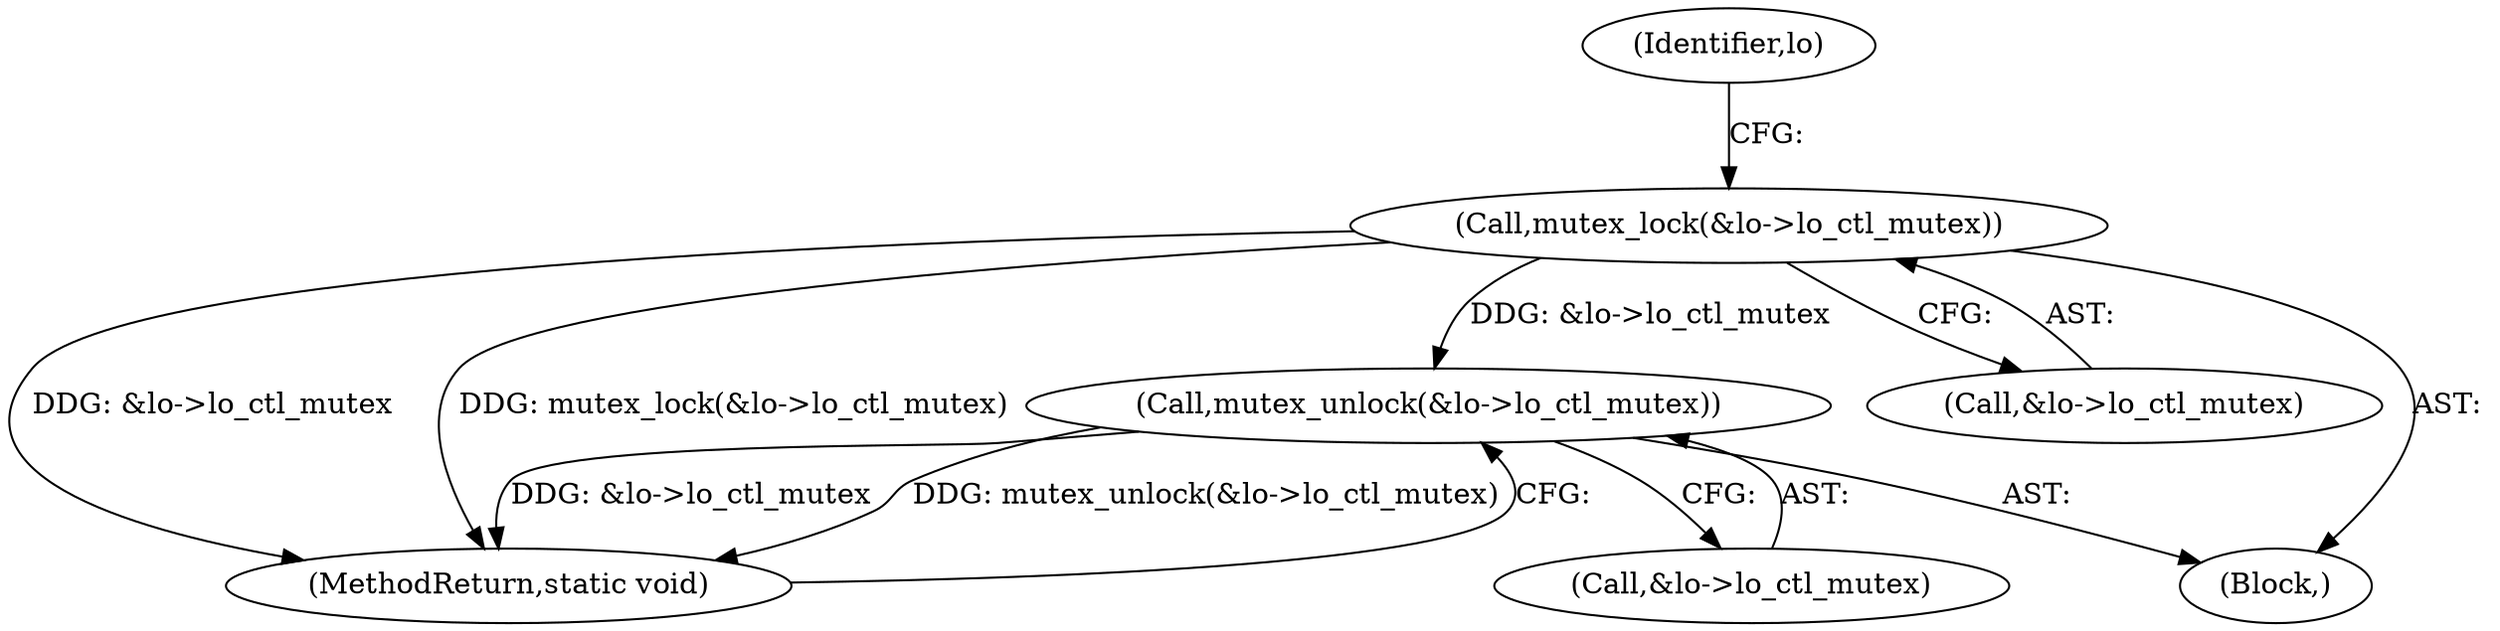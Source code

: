 digraph "0_linux_ae6650163c66a7eff1acd6eb8b0f752dcfa8eba5@API" {
"1000156" [label="(Call,mutex_unlock(&lo->lo_ctl_mutex))"];
"1000120" [label="(Call,mutex_lock(&lo->lo_ctl_mutex))"];
"1000161" [label="(MethodReturn,static void)"];
"1000120" [label="(Call,mutex_lock(&lo->lo_ctl_mutex))"];
"1000121" [label="(Call,&lo->lo_ctl_mutex)"];
"1000157" [label="(Call,&lo->lo_ctl_mutex)"];
"1000105" [label="(Block,)"];
"1000156" [label="(Call,mutex_unlock(&lo->lo_ctl_mutex))"];
"1000128" [label="(Identifier,lo)"];
"1000156" -> "1000105"  [label="AST: "];
"1000156" -> "1000157"  [label="CFG: "];
"1000157" -> "1000156"  [label="AST: "];
"1000161" -> "1000156"  [label="CFG: "];
"1000156" -> "1000161"  [label="DDG: &lo->lo_ctl_mutex"];
"1000156" -> "1000161"  [label="DDG: mutex_unlock(&lo->lo_ctl_mutex)"];
"1000120" -> "1000156"  [label="DDG: &lo->lo_ctl_mutex"];
"1000120" -> "1000105"  [label="AST: "];
"1000120" -> "1000121"  [label="CFG: "];
"1000121" -> "1000120"  [label="AST: "];
"1000128" -> "1000120"  [label="CFG: "];
"1000120" -> "1000161"  [label="DDG: &lo->lo_ctl_mutex"];
"1000120" -> "1000161"  [label="DDG: mutex_lock(&lo->lo_ctl_mutex)"];
}

